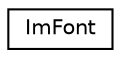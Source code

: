 digraph "Graphical Class Hierarchy"
{
 // LATEX_PDF_SIZE
  edge [fontname="Helvetica",fontsize="10",labelfontname="Helvetica",labelfontsize="10"];
  node [fontname="Helvetica",fontsize="10",shape=record];
  rankdir="LR";
  Node0 [label="ImFont",height=0.2,width=0.4,color="black", fillcolor="white", style="filled",URL="$structImFont.html",tooltip=" "];
}
